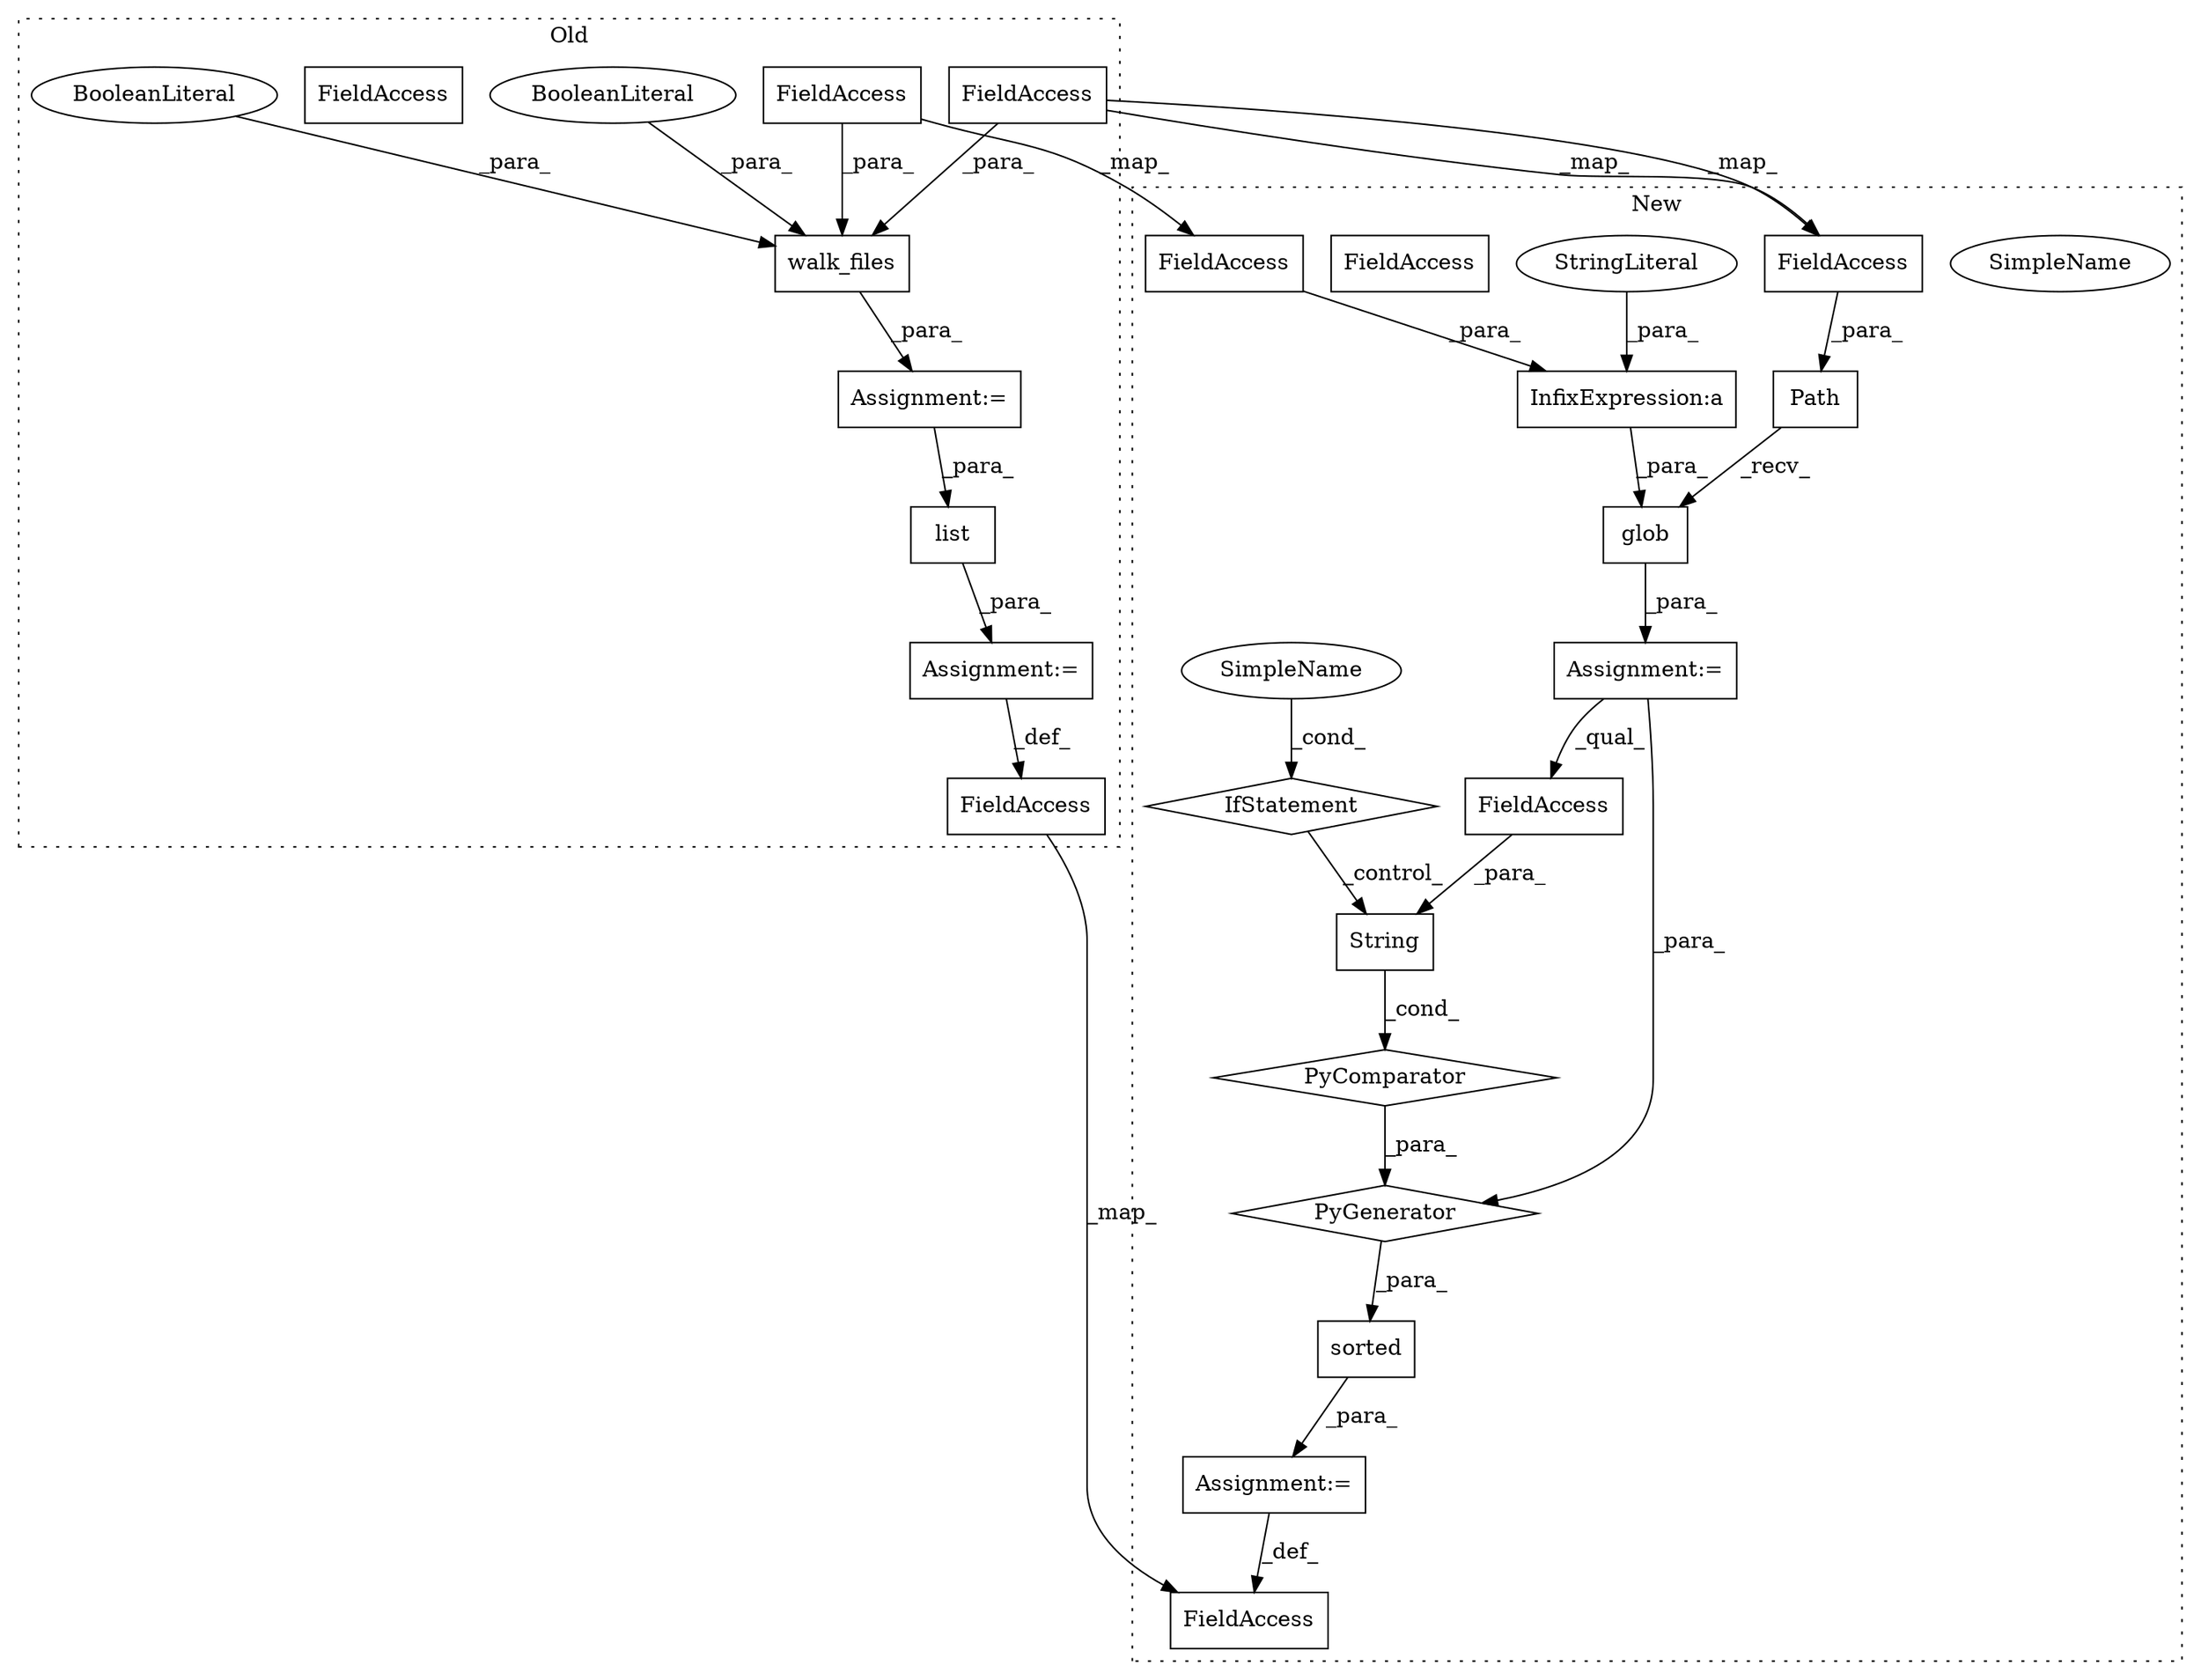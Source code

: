 digraph G {
subgraph cluster0 {
1 [label="list" a="32" s="4105,4116" l="5,1" shape="box"];
4 [label="Assignment:=" a="7" s="4104" l="1" shape="box"];
6 [label="Assignment:=" a="7" s="4036" l="1" shape="box"];
12 [label="walk_files" a="32" s="4037,4085" l="11,1" shape="box"];
13 [label="BooleanLiteral" a="9" s="4075" l="5" shape="ellipse"];
14 [label="BooleanLiteral" a="9" s="4081" l="4" shape="ellipse"];
21 [label="FieldAccess" a="22" s="4092" l="12" shape="box"];
22 [label="FieldAccess" a="22" s="4059" l="15" shape="box"];
24 [label="FieldAccess" a="22" s="4048" l="10" shape="box"];
26 [label="FieldAccess" a="22" s="4048" l="10" shape="box"];
label = "Old";
style="dotted";
}
subgraph cluster1 {
2 [label="sorted" a="32" s="3987,4154" l="16,-3" shape="box"];
3 [label="Assignment:=" a="7" s="3986" l="1" shape="box"];
5 [label="Assignment:=" a="7" s="4084" l="64" shape="box"];
7 [label="glob" a="32" s="4108,4138" l="5,1" shape="box"];
8 [label="Path" a="32" s="4091,4106" l="5,1" shape="box"];
9 [label="PyComparator" a="113" s="4084" l="64" shape="diamond"];
10 [label="InfixExpression:a" a="27" s="4120" l="3" shape="box"];
11 [label="FieldAccess" a="22" s="4010" l="6" shape="box"];
15 [label="String" a="32" s="4003,4016" l="7,1" shape="box"];
16 [label="IfStatement" a="25" s="4084" l="64" shape="diamond"];
17 [label="SimpleName" a="42" s="4143" l="5" shape="ellipse"];
18 [label="PyGenerator" a="107" s="4003" l="151" shape="diamond"];
19 [label="StringLiteral" a="45" s="4113" l="7" shape="ellipse"];
20 [label="FieldAccess" a="22" s="3974" l="12" shape="box"];
23 [label="FieldAccess" a="22" s="4123" l="15" shape="box"];
25 [label="FieldAccess" a="22" s="4096" l="10" shape="box"];
27 [label="FieldAccess" a="22" s="4096" l="10" shape="box"];
28 [label="SimpleName" a="42" s="4143" l="5" shape="ellipse"];
label = "New";
style="dotted";
}
1 -> 4 [label="_para_"];
2 -> 3 [label="_para_"];
3 -> 20 [label="_def_"];
4 -> 21 [label="_def_"];
5 -> 11 [label="_qual_"];
5 -> 18 [label="_para_"];
6 -> 1 [label="_para_"];
7 -> 5 [label="_para_"];
8 -> 7 [label="_recv_"];
9 -> 18 [label="_para_"];
10 -> 7 [label="_para_"];
11 -> 15 [label="_para_"];
12 -> 6 [label="_para_"];
13 -> 12 [label="_para_"];
14 -> 12 [label="_para_"];
15 -> 9 [label="_cond_"];
16 -> 15 [label="_control_"];
18 -> 2 [label="_para_"];
19 -> 10 [label="_para_"];
21 -> 20 [label="_map_"];
22 -> 12 [label="_para_"];
22 -> 23 [label="_map_"];
23 -> 10 [label="_para_"];
26 -> 27 [label="_map_"];
26 -> 27 [label="_map_"];
26 -> 12 [label="_para_"];
27 -> 8 [label="_para_"];
28 -> 16 [label="_cond_"];
}